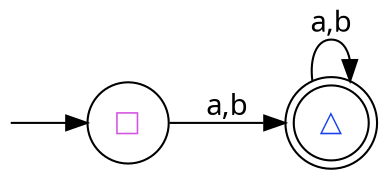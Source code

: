digraph ej01b_afd_min {
	dpi=300
    rankdir=LR
	fontname="Ubuntu Mono"
	node [fontname="Ubuntu Mono", width=0.5]
	edge [fontname="Ubuntu Mono"]
	node [shape=doublecircle]; △
	node [shape=circle]
	□ [fontcolor="#D356E2"]
	△ [fontcolor="#1643EC"]
	start [label="", shape=none, width=0, height=0]
	start -> □
	□ -> △ [label="a,b"]
	△ -> △ [label="a,b"]
}
